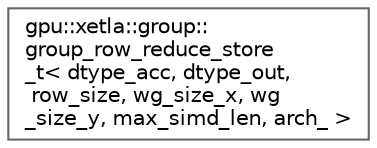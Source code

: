 digraph "Graphical Class Hierarchy"
{
 // LATEX_PDF_SIZE
  bgcolor="transparent";
  edge [fontname=Helvetica,fontsize=10,labelfontname=Helvetica,labelfontsize=10];
  node [fontname=Helvetica,fontsize=10,shape=box,height=0.2,width=0.4];
  rankdir="LR";
  Node0 [id="Node000000",label="gpu::xetla::group::\lgroup_row_reduce_store\l_t\< dtype_acc, dtype_out,\l row_size, wg_size_x, wg\l_size_y, max_simd_len, arch_ \>",height=0.2,width=0.4,color="grey40", fillcolor="white", style="filled",URL="$structgpu_1_1xetla_1_1group_1_1group__row__reduce__store__t.html",tooltip="This is the group row reduction(reduce_sum) + cooperative write out."];
}
